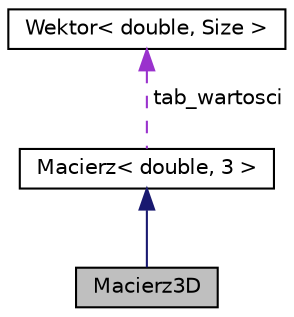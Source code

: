 digraph "Macierz3D"
{
  edge [fontname="Helvetica",fontsize="10",labelfontname="Helvetica",labelfontsize="10"];
  node [fontname="Helvetica",fontsize="10",shape=record];
  Node2 [label="Macierz3D",height=0.2,width=0.4,color="black", fillcolor="grey75", style="filled", fontcolor="black"];
  Node3 -> Node2 [dir="back",color="midnightblue",fontsize="10",style="solid",fontname="Helvetica"];
  Node3 [label="Macierz\< double, 3 \>",height=0.2,width=0.4,color="black", fillcolor="white", style="filled",URL="$class_macierz.html"];
  Node4 -> Node3 [dir="back",color="darkorchid3",fontsize="10",style="dashed",label=" tab_wartosci" ,fontname="Helvetica"];
  Node4 [label="Wektor\< double, Size \>",height=0.2,width=0.4,color="black", fillcolor="white", style="filled",URL="$class_wektor.html"];
}
